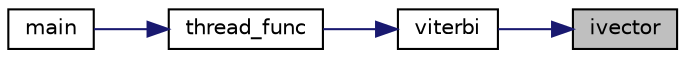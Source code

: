digraph "ivector"
{
 // LATEX_PDF_SIZE
  edge [fontname="Helvetica",fontsize="10",labelfontname="Helvetica",labelfontsize="10"];
  node [fontname="Helvetica",fontsize="10",shape=record];
  rankdir="RL";
  Node1 [label="ivector",height=0.2,width=0.4,color="black", fillcolor="grey75", style="filled", fontcolor="black",tooltip=" "];
  Node1 -> Node2 [dir="back",color="midnightblue",fontsize="10",style="solid",fontname="Helvetica"];
  Node2 [label="viterbi",height=0.2,width=0.4,color="black", fillcolor="white", style="filled",URL="$hmm__lib_8c.html#a66a36ec378618afca39e44147b742270",tooltip=" "];
  Node2 -> Node3 [dir="back",color="midnightblue",fontsize="10",style="solid",fontname="Helvetica"];
  Node3 [label="thread_func",height=0.2,width=0.4,color="black", fillcolor="white", style="filled",URL="$run__hmm_8c.html#ae686d5c06520e747df43d8f28e814962",tooltip=" "];
  Node3 -> Node4 [dir="back",color="midnightblue",fontsize="10",style="solid",fontname="Helvetica"];
  Node4 [label="main",height=0.2,width=0.4,color="black", fillcolor="white", style="filled",URL="$run__hmm_8c.html#a3c04138a5bfe5d72780bb7e82a18e627",tooltip=" "];
}
